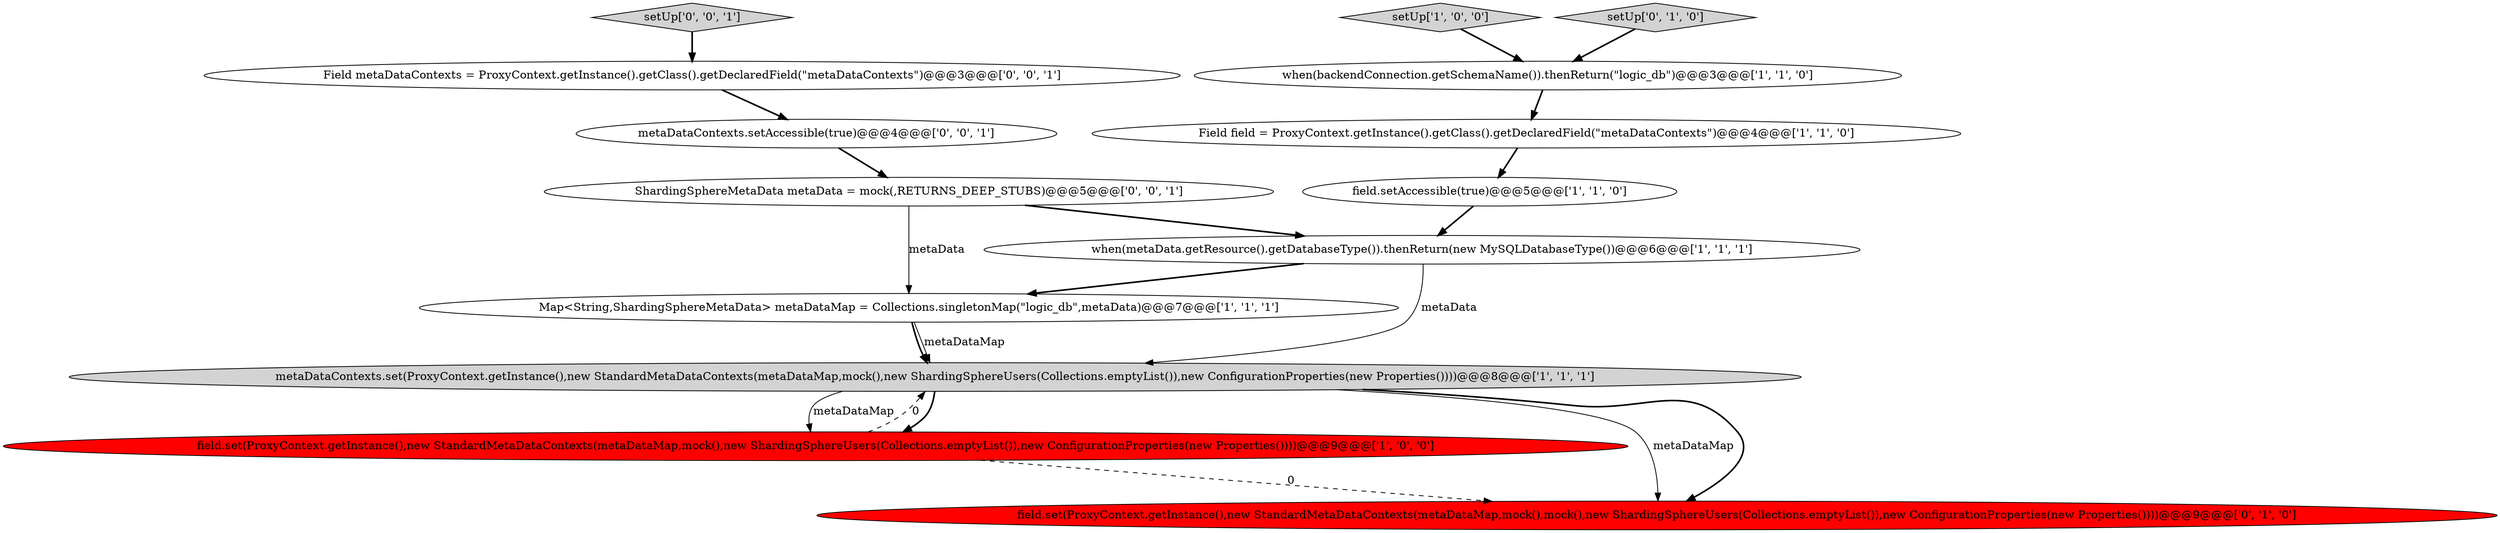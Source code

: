 digraph {
3 [style = filled, label = "when(backendConnection.getSchemaName()).thenReturn(\"logic_db\")@@@3@@@['1', '1', '0']", fillcolor = white, shape = ellipse image = "AAA0AAABBB1BBB"];
1 [style = filled, label = "when(metaData.getResource().getDatabaseType()).thenReturn(new MySQLDatabaseType())@@@6@@@['1', '1', '1']", fillcolor = white, shape = ellipse image = "AAA0AAABBB1BBB"];
10 [style = filled, label = "Field metaDataContexts = ProxyContext.getInstance().getClass().getDeclaredField(\"metaDataContexts\")@@@3@@@['0', '0', '1']", fillcolor = white, shape = ellipse image = "AAA0AAABBB3BBB"];
0 [style = filled, label = "field.set(ProxyContext.getInstance(),new StandardMetaDataContexts(metaDataMap,mock(),new ShardingSphereUsers(Collections.emptyList()),new ConfigurationProperties(new Properties())))@@@9@@@['1', '0', '0']", fillcolor = red, shape = ellipse image = "AAA1AAABBB1BBB"];
12 [style = filled, label = "metaDataContexts.setAccessible(true)@@@4@@@['0', '0', '1']", fillcolor = white, shape = ellipse image = "AAA0AAABBB3BBB"];
5 [style = filled, label = "setUp['1', '0', '0']", fillcolor = lightgray, shape = diamond image = "AAA0AAABBB1BBB"];
13 [style = filled, label = "ShardingSphereMetaData metaData = mock(,RETURNS_DEEP_STUBS)@@@5@@@['0', '0', '1']", fillcolor = white, shape = ellipse image = "AAA0AAABBB3BBB"];
9 [style = filled, label = "setUp['0', '1', '0']", fillcolor = lightgray, shape = diamond image = "AAA0AAABBB2BBB"];
4 [style = filled, label = "Map<String,ShardingSphereMetaData> metaDataMap = Collections.singletonMap(\"logic_db\",metaData)@@@7@@@['1', '1', '1']", fillcolor = white, shape = ellipse image = "AAA0AAABBB1BBB"];
11 [style = filled, label = "setUp['0', '0', '1']", fillcolor = lightgray, shape = diamond image = "AAA0AAABBB3BBB"];
8 [style = filled, label = "field.set(ProxyContext.getInstance(),new StandardMetaDataContexts(metaDataMap,mock(),mock(),new ShardingSphereUsers(Collections.emptyList()),new ConfigurationProperties(new Properties())))@@@9@@@['0', '1', '0']", fillcolor = red, shape = ellipse image = "AAA1AAABBB2BBB"];
2 [style = filled, label = "metaDataContexts.set(ProxyContext.getInstance(),new StandardMetaDataContexts(metaDataMap,mock(),new ShardingSphereUsers(Collections.emptyList()),new ConfigurationProperties(new Properties())))@@@8@@@['1', '1', '1']", fillcolor = lightgray, shape = ellipse image = "AAA0AAABBB1BBB"];
6 [style = filled, label = "Field field = ProxyContext.getInstance().getClass().getDeclaredField(\"metaDataContexts\")@@@4@@@['1', '1', '0']", fillcolor = white, shape = ellipse image = "AAA0AAABBB1BBB"];
7 [style = filled, label = "field.setAccessible(true)@@@5@@@['1', '1', '0']", fillcolor = white, shape = ellipse image = "AAA0AAABBB1BBB"];
5->3 [style = bold, label=""];
9->3 [style = bold, label=""];
12->13 [style = bold, label=""];
2->8 [style = solid, label="metaDataMap"];
3->6 [style = bold, label=""];
1->4 [style = bold, label=""];
1->2 [style = solid, label="metaData"];
2->0 [style = bold, label=""];
4->2 [style = solid, label="metaDataMap"];
7->1 [style = bold, label=""];
4->2 [style = bold, label=""];
0->8 [style = dashed, label="0"];
0->2 [style = dashed, label="0"];
6->7 [style = bold, label=""];
13->4 [style = solid, label="metaData"];
10->12 [style = bold, label=""];
11->10 [style = bold, label=""];
13->1 [style = bold, label=""];
2->0 [style = solid, label="metaDataMap"];
2->8 [style = bold, label=""];
}
